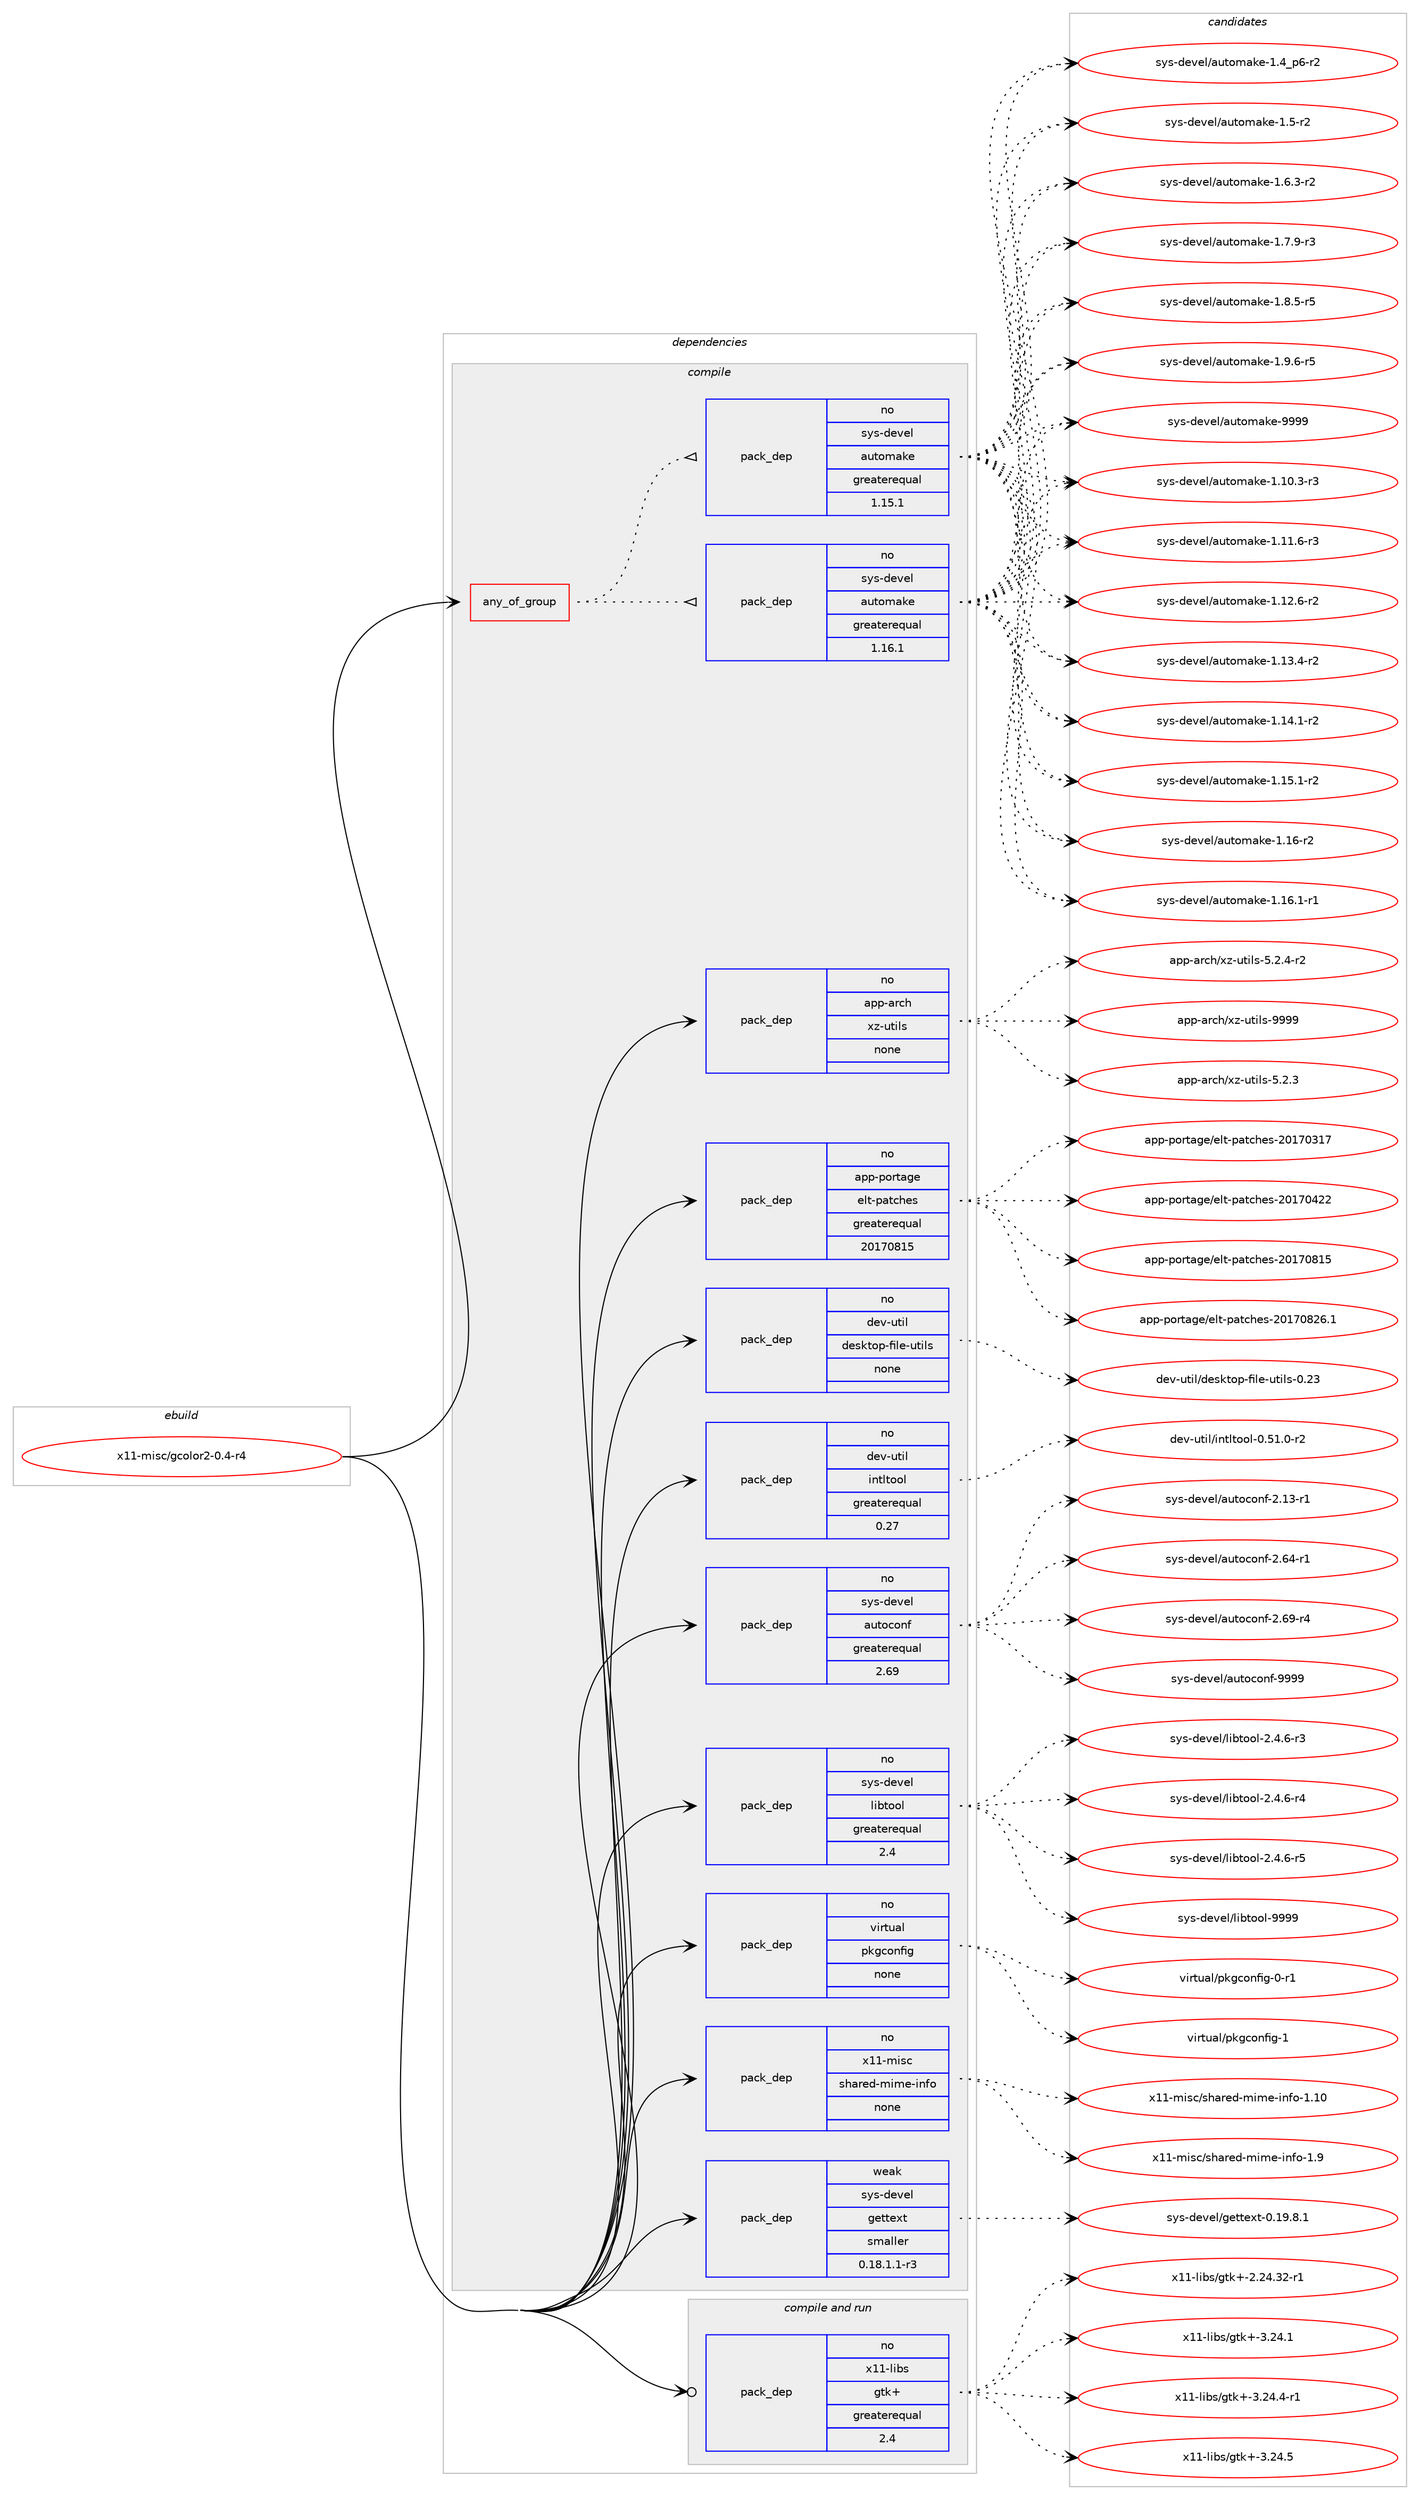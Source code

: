 digraph prolog {

# *************
# Graph options
# *************

newrank=true;
concentrate=true;
compound=true;
graph [rankdir=LR,fontname=Helvetica,fontsize=10,ranksep=1.5];#, ranksep=2.5, nodesep=0.2];
edge  [arrowhead=vee];
node  [fontname=Helvetica,fontsize=10];

# **********
# The ebuild
# **********

subgraph cluster_leftcol {
color=gray;
rank=same;
label=<<i>ebuild</i>>;
id [label="x11-misc/gcolor2-0.4-r4", color=red, width=4, href="../x11-misc/gcolor2-0.4-r4.svg"];
}

# ****************
# The dependencies
# ****************

subgraph cluster_midcol {
color=gray;
label=<<i>dependencies</i>>;
subgraph cluster_compile {
fillcolor="#eeeeee";
style=filled;
label=<<i>compile</i>>;
subgraph any28666 {
dependency1762743 [label=<<TABLE BORDER="0" CELLBORDER="1" CELLSPACING="0" CELLPADDING="4"><TR><TD CELLPADDING="10">any_of_group</TD></TR></TABLE>>, shape=none, color=red];subgraph pack1266610 {
dependency1762744 [label=<<TABLE BORDER="0" CELLBORDER="1" CELLSPACING="0" CELLPADDING="4" WIDTH="220"><TR><TD ROWSPAN="6" CELLPADDING="30">pack_dep</TD></TR><TR><TD WIDTH="110">no</TD></TR><TR><TD>sys-devel</TD></TR><TR><TD>automake</TD></TR><TR><TD>greaterequal</TD></TR><TR><TD>1.16.1</TD></TR></TABLE>>, shape=none, color=blue];
}
dependency1762743:e -> dependency1762744:w [weight=20,style="dotted",arrowhead="oinv"];
subgraph pack1266611 {
dependency1762745 [label=<<TABLE BORDER="0" CELLBORDER="1" CELLSPACING="0" CELLPADDING="4" WIDTH="220"><TR><TD ROWSPAN="6" CELLPADDING="30">pack_dep</TD></TR><TR><TD WIDTH="110">no</TD></TR><TR><TD>sys-devel</TD></TR><TR><TD>automake</TD></TR><TR><TD>greaterequal</TD></TR><TR><TD>1.15.1</TD></TR></TABLE>>, shape=none, color=blue];
}
dependency1762743:e -> dependency1762745:w [weight=20,style="dotted",arrowhead="oinv"];
}
id:e -> dependency1762743:w [weight=20,style="solid",arrowhead="vee"];
subgraph pack1266612 {
dependency1762746 [label=<<TABLE BORDER="0" CELLBORDER="1" CELLSPACING="0" CELLPADDING="4" WIDTH="220"><TR><TD ROWSPAN="6" CELLPADDING="30">pack_dep</TD></TR><TR><TD WIDTH="110">no</TD></TR><TR><TD>app-arch</TD></TR><TR><TD>xz-utils</TD></TR><TR><TD>none</TD></TR><TR><TD></TD></TR></TABLE>>, shape=none, color=blue];
}
id:e -> dependency1762746:w [weight=20,style="solid",arrowhead="vee"];
subgraph pack1266613 {
dependency1762747 [label=<<TABLE BORDER="0" CELLBORDER="1" CELLSPACING="0" CELLPADDING="4" WIDTH="220"><TR><TD ROWSPAN="6" CELLPADDING="30">pack_dep</TD></TR><TR><TD WIDTH="110">no</TD></TR><TR><TD>app-portage</TD></TR><TR><TD>elt-patches</TD></TR><TR><TD>greaterequal</TD></TR><TR><TD>20170815</TD></TR></TABLE>>, shape=none, color=blue];
}
id:e -> dependency1762747:w [weight=20,style="solid",arrowhead="vee"];
subgraph pack1266614 {
dependency1762748 [label=<<TABLE BORDER="0" CELLBORDER="1" CELLSPACING="0" CELLPADDING="4" WIDTH="220"><TR><TD ROWSPAN="6" CELLPADDING="30">pack_dep</TD></TR><TR><TD WIDTH="110">no</TD></TR><TR><TD>dev-util</TD></TR><TR><TD>desktop-file-utils</TD></TR><TR><TD>none</TD></TR><TR><TD></TD></TR></TABLE>>, shape=none, color=blue];
}
id:e -> dependency1762748:w [weight=20,style="solid",arrowhead="vee"];
subgraph pack1266615 {
dependency1762749 [label=<<TABLE BORDER="0" CELLBORDER="1" CELLSPACING="0" CELLPADDING="4" WIDTH="220"><TR><TD ROWSPAN="6" CELLPADDING="30">pack_dep</TD></TR><TR><TD WIDTH="110">no</TD></TR><TR><TD>dev-util</TD></TR><TR><TD>intltool</TD></TR><TR><TD>greaterequal</TD></TR><TR><TD>0.27</TD></TR></TABLE>>, shape=none, color=blue];
}
id:e -> dependency1762749:w [weight=20,style="solid",arrowhead="vee"];
subgraph pack1266616 {
dependency1762750 [label=<<TABLE BORDER="0" CELLBORDER="1" CELLSPACING="0" CELLPADDING="4" WIDTH="220"><TR><TD ROWSPAN="6" CELLPADDING="30">pack_dep</TD></TR><TR><TD WIDTH="110">no</TD></TR><TR><TD>sys-devel</TD></TR><TR><TD>autoconf</TD></TR><TR><TD>greaterequal</TD></TR><TR><TD>2.69</TD></TR></TABLE>>, shape=none, color=blue];
}
id:e -> dependency1762750:w [weight=20,style="solid",arrowhead="vee"];
subgraph pack1266617 {
dependency1762751 [label=<<TABLE BORDER="0" CELLBORDER="1" CELLSPACING="0" CELLPADDING="4" WIDTH="220"><TR><TD ROWSPAN="6" CELLPADDING="30">pack_dep</TD></TR><TR><TD WIDTH="110">no</TD></TR><TR><TD>sys-devel</TD></TR><TR><TD>libtool</TD></TR><TR><TD>greaterequal</TD></TR><TR><TD>2.4</TD></TR></TABLE>>, shape=none, color=blue];
}
id:e -> dependency1762751:w [weight=20,style="solid",arrowhead="vee"];
subgraph pack1266618 {
dependency1762752 [label=<<TABLE BORDER="0" CELLBORDER="1" CELLSPACING="0" CELLPADDING="4" WIDTH="220"><TR><TD ROWSPAN="6" CELLPADDING="30">pack_dep</TD></TR><TR><TD WIDTH="110">no</TD></TR><TR><TD>virtual</TD></TR><TR><TD>pkgconfig</TD></TR><TR><TD>none</TD></TR><TR><TD></TD></TR></TABLE>>, shape=none, color=blue];
}
id:e -> dependency1762752:w [weight=20,style="solid",arrowhead="vee"];
subgraph pack1266619 {
dependency1762753 [label=<<TABLE BORDER="0" CELLBORDER="1" CELLSPACING="0" CELLPADDING="4" WIDTH="220"><TR><TD ROWSPAN="6" CELLPADDING="30">pack_dep</TD></TR><TR><TD WIDTH="110">no</TD></TR><TR><TD>x11-misc</TD></TR><TR><TD>shared-mime-info</TD></TR><TR><TD>none</TD></TR><TR><TD></TD></TR></TABLE>>, shape=none, color=blue];
}
id:e -> dependency1762753:w [weight=20,style="solid",arrowhead="vee"];
subgraph pack1266620 {
dependency1762754 [label=<<TABLE BORDER="0" CELLBORDER="1" CELLSPACING="0" CELLPADDING="4" WIDTH="220"><TR><TD ROWSPAN="6" CELLPADDING="30">pack_dep</TD></TR><TR><TD WIDTH="110">weak</TD></TR><TR><TD>sys-devel</TD></TR><TR><TD>gettext</TD></TR><TR><TD>smaller</TD></TR><TR><TD>0.18.1.1-r3</TD></TR></TABLE>>, shape=none, color=blue];
}
id:e -> dependency1762754:w [weight=20,style="solid",arrowhead="vee"];
}
subgraph cluster_compileandrun {
fillcolor="#eeeeee";
style=filled;
label=<<i>compile and run</i>>;
subgraph pack1266621 {
dependency1762755 [label=<<TABLE BORDER="0" CELLBORDER="1" CELLSPACING="0" CELLPADDING="4" WIDTH="220"><TR><TD ROWSPAN="6" CELLPADDING="30">pack_dep</TD></TR><TR><TD WIDTH="110">no</TD></TR><TR><TD>x11-libs</TD></TR><TR><TD>gtk+</TD></TR><TR><TD>greaterequal</TD></TR><TR><TD>2.4</TD></TR></TABLE>>, shape=none, color=blue];
}
id:e -> dependency1762755:w [weight=20,style="solid",arrowhead="odotvee"];
}
subgraph cluster_run {
fillcolor="#eeeeee";
style=filled;
label=<<i>run</i>>;
}
}

# **************
# The candidates
# **************

subgraph cluster_choices {
rank=same;
color=gray;
label=<<i>candidates</i>>;

subgraph choice1266610 {
color=black;
nodesep=1;
choice11512111545100101118101108479711711611110997107101454946494846514511451 [label="sys-devel/automake-1.10.3-r3", color=red, width=4,href="../sys-devel/automake-1.10.3-r3.svg"];
choice11512111545100101118101108479711711611110997107101454946494946544511451 [label="sys-devel/automake-1.11.6-r3", color=red, width=4,href="../sys-devel/automake-1.11.6-r3.svg"];
choice11512111545100101118101108479711711611110997107101454946495046544511450 [label="sys-devel/automake-1.12.6-r2", color=red, width=4,href="../sys-devel/automake-1.12.6-r2.svg"];
choice11512111545100101118101108479711711611110997107101454946495146524511450 [label="sys-devel/automake-1.13.4-r2", color=red, width=4,href="../sys-devel/automake-1.13.4-r2.svg"];
choice11512111545100101118101108479711711611110997107101454946495246494511450 [label="sys-devel/automake-1.14.1-r2", color=red, width=4,href="../sys-devel/automake-1.14.1-r2.svg"];
choice11512111545100101118101108479711711611110997107101454946495346494511450 [label="sys-devel/automake-1.15.1-r2", color=red, width=4,href="../sys-devel/automake-1.15.1-r2.svg"];
choice1151211154510010111810110847971171161111099710710145494649544511450 [label="sys-devel/automake-1.16-r2", color=red, width=4,href="../sys-devel/automake-1.16-r2.svg"];
choice11512111545100101118101108479711711611110997107101454946495446494511449 [label="sys-devel/automake-1.16.1-r1", color=red, width=4,href="../sys-devel/automake-1.16.1-r1.svg"];
choice115121115451001011181011084797117116111109971071014549465295112544511450 [label="sys-devel/automake-1.4_p6-r2", color=red, width=4,href="../sys-devel/automake-1.4_p6-r2.svg"];
choice11512111545100101118101108479711711611110997107101454946534511450 [label="sys-devel/automake-1.5-r2", color=red, width=4,href="../sys-devel/automake-1.5-r2.svg"];
choice115121115451001011181011084797117116111109971071014549465446514511450 [label="sys-devel/automake-1.6.3-r2", color=red, width=4,href="../sys-devel/automake-1.6.3-r2.svg"];
choice115121115451001011181011084797117116111109971071014549465546574511451 [label="sys-devel/automake-1.7.9-r3", color=red, width=4,href="../sys-devel/automake-1.7.9-r3.svg"];
choice115121115451001011181011084797117116111109971071014549465646534511453 [label="sys-devel/automake-1.8.5-r5", color=red, width=4,href="../sys-devel/automake-1.8.5-r5.svg"];
choice115121115451001011181011084797117116111109971071014549465746544511453 [label="sys-devel/automake-1.9.6-r5", color=red, width=4,href="../sys-devel/automake-1.9.6-r5.svg"];
choice115121115451001011181011084797117116111109971071014557575757 [label="sys-devel/automake-9999", color=red, width=4,href="../sys-devel/automake-9999.svg"];
dependency1762744:e -> choice11512111545100101118101108479711711611110997107101454946494846514511451:w [style=dotted,weight="100"];
dependency1762744:e -> choice11512111545100101118101108479711711611110997107101454946494946544511451:w [style=dotted,weight="100"];
dependency1762744:e -> choice11512111545100101118101108479711711611110997107101454946495046544511450:w [style=dotted,weight="100"];
dependency1762744:e -> choice11512111545100101118101108479711711611110997107101454946495146524511450:w [style=dotted,weight="100"];
dependency1762744:e -> choice11512111545100101118101108479711711611110997107101454946495246494511450:w [style=dotted,weight="100"];
dependency1762744:e -> choice11512111545100101118101108479711711611110997107101454946495346494511450:w [style=dotted,weight="100"];
dependency1762744:e -> choice1151211154510010111810110847971171161111099710710145494649544511450:w [style=dotted,weight="100"];
dependency1762744:e -> choice11512111545100101118101108479711711611110997107101454946495446494511449:w [style=dotted,weight="100"];
dependency1762744:e -> choice115121115451001011181011084797117116111109971071014549465295112544511450:w [style=dotted,weight="100"];
dependency1762744:e -> choice11512111545100101118101108479711711611110997107101454946534511450:w [style=dotted,weight="100"];
dependency1762744:e -> choice115121115451001011181011084797117116111109971071014549465446514511450:w [style=dotted,weight="100"];
dependency1762744:e -> choice115121115451001011181011084797117116111109971071014549465546574511451:w [style=dotted,weight="100"];
dependency1762744:e -> choice115121115451001011181011084797117116111109971071014549465646534511453:w [style=dotted,weight="100"];
dependency1762744:e -> choice115121115451001011181011084797117116111109971071014549465746544511453:w [style=dotted,weight="100"];
dependency1762744:e -> choice115121115451001011181011084797117116111109971071014557575757:w [style=dotted,weight="100"];
}
subgraph choice1266611 {
color=black;
nodesep=1;
choice11512111545100101118101108479711711611110997107101454946494846514511451 [label="sys-devel/automake-1.10.3-r3", color=red, width=4,href="../sys-devel/automake-1.10.3-r3.svg"];
choice11512111545100101118101108479711711611110997107101454946494946544511451 [label="sys-devel/automake-1.11.6-r3", color=red, width=4,href="../sys-devel/automake-1.11.6-r3.svg"];
choice11512111545100101118101108479711711611110997107101454946495046544511450 [label="sys-devel/automake-1.12.6-r2", color=red, width=4,href="../sys-devel/automake-1.12.6-r2.svg"];
choice11512111545100101118101108479711711611110997107101454946495146524511450 [label="sys-devel/automake-1.13.4-r2", color=red, width=4,href="../sys-devel/automake-1.13.4-r2.svg"];
choice11512111545100101118101108479711711611110997107101454946495246494511450 [label="sys-devel/automake-1.14.1-r2", color=red, width=4,href="../sys-devel/automake-1.14.1-r2.svg"];
choice11512111545100101118101108479711711611110997107101454946495346494511450 [label="sys-devel/automake-1.15.1-r2", color=red, width=4,href="../sys-devel/automake-1.15.1-r2.svg"];
choice1151211154510010111810110847971171161111099710710145494649544511450 [label="sys-devel/automake-1.16-r2", color=red, width=4,href="../sys-devel/automake-1.16-r2.svg"];
choice11512111545100101118101108479711711611110997107101454946495446494511449 [label="sys-devel/automake-1.16.1-r1", color=red, width=4,href="../sys-devel/automake-1.16.1-r1.svg"];
choice115121115451001011181011084797117116111109971071014549465295112544511450 [label="sys-devel/automake-1.4_p6-r2", color=red, width=4,href="../sys-devel/automake-1.4_p6-r2.svg"];
choice11512111545100101118101108479711711611110997107101454946534511450 [label="sys-devel/automake-1.5-r2", color=red, width=4,href="../sys-devel/automake-1.5-r2.svg"];
choice115121115451001011181011084797117116111109971071014549465446514511450 [label="sys-devel/automake-1.6.3-r2", color=red, width=4,href="../sys-devel/automake-1.6.3-r2.svg"];
choice115121115451001011181011084797117116111109971071014549465546574511451 [label="sys-devel/automake-1.7.9-r3", color=red, width=4,href="../sys-devel/automake-1.7.9-r3.svg"];
choice115121115451001011181011084797117116111109971071014549465646534511453 [label="sys-devel/automake-1.8.5-r5", color=red, width=4,href="../sys-devel/automake-1.8.5-r5.svg"];
choice115121115451001011181011084797117116111109971071014549465746544511453 [label="sys-devel/automake-1.9.6-r5", color=red, width=4,href="../sys-devel/automake-1.9.6-r5.svg"];
choice115121115451001011181011084797117116111109971071014557575757 [label="sys-devel/automake-9999", color=red, width=4,href="../sys-devel/automake-9999.svg"];
dependency1762745:e -> choice11512111545100101118101108479711711611110997107101454946494846514511451:w [style=dotted,weight="100"];
dependency1762745:e -> choice11512111545100101118101108479711711611110997107101454946494946544511451:w [style=dotted,weight="100"];
dependency1762745:e -> choice11512111545100101118101108479711711611110997107101454946495046544511450:w [style=dotted,weight="100"];
dependency1762745:e -> choice11512111545100101118101108479711711611110997107101454946495146524511450:w [style=dotted,weight="100"];
dependency1762745:e -> choice11512111545100101118101108479711711611110997107101454946495246494511450:w [style=dotted,weight="100"];
dependency1762745:e -> choice11512111545100101118101108479711711611110997107101454946495346494511450:w [style=dotted,weight="100"];
dependency1762745:e -> choice1151211154510010111810110847971171161111099710710145494649544511450:w [style=dotted,weight="100"];
dependency1762745:e -> choice11512111545100101118101108479711711611110997107101454946495446494511449:w [style=dotted,weight="100"];
dependency1762745:e -> choice115121115451001011181011084797117116111109971071014549465295112544511450:w [style=dotted,weight="100"];
dependency1762745:e -> choice11512111545100101118101108479711711611110997107101454946534511450:w [style=dotted,weight="100"];
dependency1762745:e -> choice115121115451001011181011084797117116111109971071014549465446514511450:w [style=dotted,weight="100"];
dependency1762745:e -> choice115121115451001011181011084797117116111109971071014549465546574511451:w [style=dotted,weight="100"];
dependency1762745:e -> choice115121115451001011181011084797117116111109971071014549465646534511453:w [style=dotted,weight="100"];
dependency1762745:e -> choice115121115451001011181011084797117116111109971071014549465746544511453:w [style=dotted,weight="100"];
dependency1762745:e -> choice115121115451001011181011084797117116111109971071014557575757:w [style=dotted,weight="100"];
}
subgraph choice1266612 {
color=black;
nodesep=1;
choice971121124597114991044712012245117116105108115455346504651 [label="app-arch/xz-utils-5.2.3", color=red, width=4,href="../app-arch/xz-utils-5.2.3.svg"];
choice9711211245971149910447120122451171161051081154553465046524511450 [label="app-arch/xz-utils-5.2.4-r2", color=red, width=4,href="../app-arch/xz-utils-5.2.4-r2.svg"];
choice9711211245971149910447120122451171161051081154557575757 [label="app-arch/xz-utils-9999", color=red, width=4,href="../app-arch/xz-utils-9999.svg"];
dependency1762746:e -> choice971121124597114991044712012245117116105108115455346504651:w [style=dotted,weight="100"];
dependency1762746:e -> choice9711211245971149910447120122451171161051081154553465046524511450:w [style=dotted,weight="100"];
dependency1762746:e -> choice9711211245971149910447120122451171161051081154557575757:w [style=dotted,weight="100"];
}
subgraph choice1266613 {
color=black;
nodesep=1;
choice97112112451121111141169710310147101108116451129711699104101115455048495548514955 [label="app-portage/elt-patches-20170317", color=red, width=4,href="../app-portage/elt-patches-20170317.svg"];
choice97112112451121111141169710310147101108116451129711699104101115455048495548525050 [label="app-portage/elt-patches-20170422", color=red, width=4,href="../app-portage/elt-patches-20170422.svg"];
choice97112112451121111141169710310147101108116451129711699104101115455048495548564953 [label="app-portage/elt-patches-20170815", color=red, width=4,href="../app-portage/elt-patches-20170815.svg"];
choice971121124511211111411697103101471011081164511297116991041011154550484955485650544649 [label="app-portage/elt-patches-20170826.1", color=red, width=4,href="../app-portage/elt-patches-20170826.1.svg"];
dependency1762747:e -> choice97112112451121111141169710310147101108116451129711699104101115455048495548514955:w [style=dotted,weight="100"];
dependency1762747:e -> choice97112112451121111141169710310147101108116451129711699104101115455048495548525050:w [style=dotted,weight="100"];
dependency1762747:e -> choice97112112451121111141169710310147101108116451129711699104101115455048495548564953:w [style=dotted,weight="100"];
dependency1762747:e -> choice971121124511211111411697103101471011081164511297116991041011154550484955485650544649:w [style=dotted,weight="100"];
}
subgraph choice1266614 {
color=black;
nodesep=1;
choice100101118451171161051084710010111510711611111245102105108101451171161051081154548465051 [label="dev-util/desktop-file-utils-0.23", color=red, width=4,href="../dev-util/desktop-file-utils-0.23.svg"];
dependency1762748:e -> choice100101118451171161051084710010111510711611111245102105108101451171161051081154548465051:w [style=dotted,weight="100"];
}
subgraph choice1266615 {
color=black;
nodesep=1;
choice1001011184511711610510847105110116108116111111108454846534946484511450 [label="dev-util/intltool-0.51.0-r2", color=red, width=4,href="../dev-util/intltool-0.51.0-r2.svg"];
dependency1762749:e -> choice1001011184511711610510847105110116108116111111108454846534946484511450:w [style=dotted,weight="100"];
}
subgraph choice1266616 {
color=black;
nodesep=1;
choice1151211154510010111810110847971171161119911111010245504649514511449 [label="sys-devel/autoconf-2.13-r1", color=red, width=4,href="../sys-devel/autoconf-2.13-r1.svg"];
choice1151211154510010111810110847971171161119911111010245504654524511449 [label="sys-devel/autoconf-2.64-r1", color=red, width=4,href="../sys-devel/autoconf-2.64-r1.svg"];
choice1151211154510010111810110847971171161119911111010245504654574511452 [label="sys-devel/autoconf-2.69-r4", color=red, width=4,href="../sys-devel/autoconf-2.69-r4.svg"];
choice115121115451001011181011084797117116111991111101024557575757 [label="sys-devel/autoconf-9999", color=red, width=4,href="../sys-devel/autoconf-9999.svg"];
dependency1762750:e -> choice1151211154510010111810110847971171161119911111010245504649514511449:w [style=dotted,weight="100"];
dependency1762750:e -> choice1151211154510010111810110847971171161119911111010245504654524511449:w [style=dotted,weight="100"];
dependency1762750:e -> choice1151211154510010111810110847971171161119911111010245504654574511452:w [style=dotted,weight="100"];
dependency1762750:e -> choice115121115451001011181011084797117116111991111101024557575757:w [style=dotted,weight="100"];
}
subgraph choice1266617 {
color=black;
nodesep=1;
choice1151211154510010111810110847108105981161111111084550465246544511451 [label="sys-devel/libtool-2.4.6-r3", color=red, width=4,href="../sys-devel/libtool-2.4.6-r3.svg"];
choice1151211154510010111810110847108105981161111111084550465246544511452 [label="sys-devel/libtool-2.4.6-r4", color=red, width=4,href="../sys-devel/libtool-2.4.6-r4.svg"];
choice1151211154510010111810110847108105981161111111084550465246544511453 [label="sys-devel/libtool-2.4.6-r5", color=red, width=4,href="../sys-devel/libtool-2.4.6-r5.svg"];
choice1151211154510010111810110847108105981161111111084557575757 [label="sys-devel/libtool-9999", color=red, width=4,href="../sys-devel/libtool-9999.svg"];
dependency1762751:e -> choice1151211154510010111810110847108105981161111111084550465246544511451:w [style=dotted,weight="100"];
dependency1762751:e -> choice1151211154510010111810110847108105981161111111084550465246544511452:w [style=dotted,weight="100"];
dependency1762751:e -> choice1151211154510010111810110847108105981161111111084550465246544511453:w [style=dotted,weight="100"];
dependency1762751:e -> choice1151211154510010111810110847108105981161111111084557575757:w [style=dotted,weight="100"];
}
subgraph choice1266618 {
color=black;
nodesep=1;
choice11810511411611797108471121071039911111010210510345484511449 [label="virtual/pkgconfig-0-r1", color=red, width=4,href="../virtual/pkgconfig-0-r1.svg"];
choice1181051141161179710847112107103991111101021051034549 [label="virtual/pkgconfig-1", color=red, width=4,href="../virtual/pkgconfig-1.svg"];
dependency1762752:e -> choice11810511411611797108471121071039911111010210510345484511449:w [style=dotted,weight="100"];
dependency1762752:e -> choice1181051141161179710847112107103991111101021051034549:w [style=dotted,weight="100"];
}
subgraph choice1266619 {
color=black;
nodesep=1;
choice12049494510910511599471151049711410110045109105109101451051101021114549464948 [label="x11-misc/shared-mime-info-1.10", color=red, width=4,href="../x11-misc/shared-mime-info-1.10.svg"];
choice120494945109105115994711510497114101100451091051091014510511010211145494657 [label="x11-misc/shared-mime-info-1.9", color=red, width=4,href="../x11-misc/shared-mime-info-1.9.svg"];
dependency1762753:e -> choice12049494510910511599471151049711410110045109105109101451051101021114549464948:w [style=dotted,weight="100"];
dependency1762753:e -> choice120494945109105115994711510497114101100451091051091014510511010211145494657:w [style=dotted,weight="100"];
}
subgraph choice1266620 {
color=black;
nodesep=1;
choice1151211154510010111810110847103101116116101120116454846495746564649 [label="sys-devel/gettext-0.19.8.1", color=red, width=4,href="../sys-devel/gettext-0.19.8.1.svg"];
dependency1762754:e -> choice1151211154510010111810110847103101116116101120116454846495746564649:w [style=dotted,weight="100"];
}
subgraph choice1266621 {
color=black;
nodesep=1;
choice12049494510810598115471031161074345504650524651504511449 [label="x11-libs/gtk+-2.24.32-r1", color=red, width=4,href="../x11-libs/gtk+-2.24.32-r1.svg"];
choice12049494510810598115471031161074345514650524649 [label="x11-libs/gtk+-3.24.1", color=red, width=4,href="../x11-libs/gtk+-3.24.1.svg"];
choice120494945108105981154710311610743455146505246524511449 [label="x11-libs/gtk+-3.24.4-r1", color=red, width=4,href="../x11-libs/gtk+-3.24.4-r1.svg"];
choice12049494510810598115471031161074345514650524653 [label="x11-libs/gtk+-3.24.5", color=red, width=4,href="../x11-libs/gtk+-3.24.5.svg"];
dependency1762755:e -> choice12049494510810598115471031161074345504650524651504511449:w [style=dotted,weight="100"];
dependency1762755:e -> choice12049494510810598115471031161074345514650524649:w [style=dotted,weight="100"];
dependency1762755:e -> choice120494945108105981154710311610743455146505246524511449:w [style=dotted,weight="100"];
dependency1762755:e -> choice12049494510810598115471031161074345514650524653:w [style=dotted,weight="100"];
}
}

}
